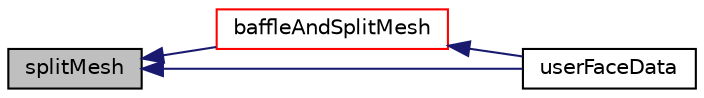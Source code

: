 digraph "splitMesh"
{
  bgcolor="transparent";
  edge [fontname="Helvetica",fontsize="10",labelfontname="Helvetica",labelfontsize="10"];
  node [fontname="Helvetica",fontsize="10",shape=record];
  rankdir="LR";
  Node5646 [label="splitMesh",height=0.2,width=0.4,color="black", fillcolor="grey75", style="filled", fontcolor="black"];
  Node5646 -> Node5647 [dir="back",color="midnightblue",fontsize="10",style="solid",fontname="Helvetica"];
  Node5647 [label="baffleAndSplitMesh",height=0.2,width=0.4,color="red",URL="$a25857.html#acb8d36155594ec3a96e6b94925c85881",tooltip="Split off unreachable areas of mesh. "];
  Node5647 -> Node5649 [dir="back",color="midnightblue",fontsize="10",style="solid",fontname="Helvetica"];
  Node5649 [label="userFaceData",height=0.2,width=0.4,color="black",URL="$a25857.html#a2cb6efa4184bedfbed60b069881c26a3"];
  Node5646 -> Node5649 [dir="back",color="midnightblue",fontsize="10",style="solid",fontname="Helvetica"];
}
